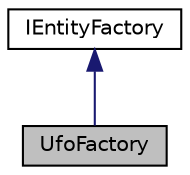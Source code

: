 digraph "UfoFactory"
{
 // LATEX_PDF_SIZE
  edge [fontname="Helvetica",fontsize="10",labelfontname="Helvetica",labelfontsize="10"];
  node [fontname="Helvetica",fontsize="10",shape=record];
  Node1 [label="UfoFactory",height=0.2,width=0.4,color="black", fillcolor="grey75", style="filled", fontcolor="black",tooltip="UFO Factory to produce UFOs."];
  Node2 -> Node1 [dir="back",color="midnightblue",fontsize="10",style="solid",fontname="Helvetica"];
  Node2 [label="IEntityFactory",height=0.2,width=0.4,color="black", fillcolor="white", style="filled",URL="$classIEntityFactory.html",tooltip="Composite Factory Interface."];
}
